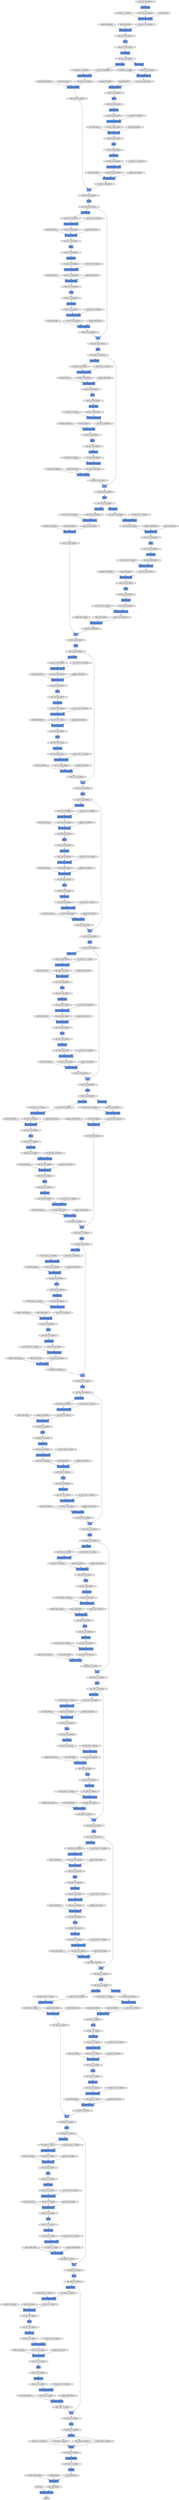 digraph graphname{rankdir=TB;46973536927824 [label="BatchNormalization",shape="record",fillcolor="#6495ED",style="filled"];46973530013776 [label="(64, 64, 15, 56), float32",shape="octagon",fillcolor="#E0E0E0",style="filled"];46973536927888 [label="(64, 1024, 4, 14), float32",shape="octagon",fillcolor="#E0E0E0",style="filled"];46973536928016 [label="(64, 1024, 4, 14), float32",shape="octagon",fillcolor="#E0E0E0",style="filled"];46973530014032 [label="BatchNormalization",shape="record",fillcolor="#6495ED",style="filled"];46973530014096 [label="(64, 64, 15, 56), float32",shape="octagon",fillcolor="#E0E0E0",style="filled"];46973530014160 [label="(64, 256, 15, 56), float32",shape="octagon",fillcolor="#E0E0E0",style="filled"];46973530014224 [label="(64, 64, 15, 56), float32",shape="octagon",fillcolor="#E0E0E0",style="filled"];46973536993936 [label="(64, 512, 2, 7), float32",shape="octagon",fillcolor="#E0E0E0",style="filled"];46973530014416 [label="(64, 64, 15, 56), float32",shape="octagon",fillcolor="#E0E0E0",style="filled"];46973536994064 [label="BatchNormalization",shape="record",fillcolor="#6495ED",style="filled"];46973536928528 [label="BatchNormalization",shape="record",fillcolor="#6495ED",style="filled"];46973530014480 [label="Convolution2DFunction",shape="record",fillcolor="#6495ED",style="filled"];46973536928592 [label="(64, 1024, 4, 14), float32",shape="octagon",fillcolor="#E0E0E0",style="filled"];46973530014544 [label="(64, 64, 15, 56), float32",shape="octagon",fillcolor="#E0E0E0",style="filled"];46973536994192 [label="(64, 512, 2, 7), float32",shape="octagon",fillcolor="#E0E0E0",style="filled"];46973530014608 [label="BatchNormalization",shape="record",fillcolor="#6495ED",style="filled"];46973536994320 [label="BatchNormalization",shape="record",fillcolor="#6495ED",style="filled"];46973536994448 [label="(64, 512, 2, 7), float32",shape="octagon",fillcolor="#E0E0E0",style="filled"];46973530014864 [label="HaloExchange",shape="record",fillcolor="#6495ED",style="filled"];46973529621648 [label="HaloExchange",shape="record",fillcolor="#6495ED",style="filled"];46973530014928 [label="(64, 64, 15, 56), float32",shape="octagon",fillcolor="#E0E0E0",style="filled"];46973536929104 [label="HaloExchange",shape="record",fillcolor="#6495ED",style="filled"];46973530015056 [label="(64, 64, 15, 56), float32",shape="octagon",fillcolor="#E0E0E0",style="filled"];46973536929168 [label="(64, 1024, 4, 14), float32",shape="octagon",fillcolor="#E0E0E0",style="filled"];46973530015120 [label="HaloExchange",shape="record",fillcolor="#6495ED",style="filled"];46973536994768 [label="ReLU",shape="record",fillcolor="#6495ED",style="filled"];46973530015184 [label="ReLU",shape="record",fillcolor="#6495ED",style="filled"];46973536994832 [label="(64, 512, 2, 7), float32",shape="octagon",fillcolor="#E0E0E0",style="filled"];46973530015248 [label="(64, 256, 15, 56), float32",shape="octagon",fillcolor="#E0E0E0",style="filled"];46973536929360 [label="(64, 1024, 4, 14), float32",shape="octagon",fillcolor="#E0E0E0",style="filled"];46973530015312 [label="(64, 256, 15, 56), float32",shape="octagon",fillcolor="#E0E0E0",style="filled"];46973530015376 [label="HaloExchange",shape="record",fillcolor="#6495ED",style="filled"];46973530015440 [label="BatchNormalization",shape="record",fillcolor="#6495ED",style="filled"];46973536995216 [label="BatchNormalization",shape="record",fillcolor="#6495ED",style="filled"];46973536929744 [label="(64, 256, 4, 14), float32",shape="octagon",fillcolor="#E0E0E0",style="filled"];46973530015696 [label="Convolution2DFunction",shape="record",fillcolor="#6495ED",style="filled"];46973530015760 [label="(64, 256, 15, 56), float32",shape="octagon",fillcolor="#E0E0E0",style="filled"];46973536995472 [label="Convolution2DFunction",shape="record",fillcolor="#6495ED",style="filled"];46973536995536 [label="(64, 512, 2, 7), float32",shape="octagon",fillcolor="#E0E0E0",style="filled"];46973530015952 [label="HaloExchange",shape="record",fillcolor="#6495ED",style="filled"];46973530016016 [label="(64, 256, 15, 56), float32",shape="octagon",fillcolor="#E0E0E0",style="filled"];46973536995664 [label="HaloExchange",shape="record",fillcolor="#6495ED",style="filled"];46973536930128 [label="_ + _",shape="record",fillcolor="#6495ED",style="filled"];46973530016080 [label="(64, 128, 8, 28), float32",shape="octagon",fillcolor="#E0E0E0",style="filled"];46973530016144 [label="HaloExchange",shape="record",fillcolor="#6495ED",style="filled"];46973536995792 [label="(64, 512, 2, 7), float32",shape="octagon",fillcolor="#E0E0E0",style="filled"];46973530016208 [label="ReLU",shape="record",fillcolor="#6495ED",style="filled"];46973530016272 [label="(64, 128, 8, 28), float32",shape="octagon",fillcolor="#E0E0E0",style="filled"];46973536995920 [label="HaloExchange",shape="record",fillcolor="#6495ED",style="filled"];46973536930384 [label="Convolution2DFunction",shape="record",fillcolor="#6495ED",style="filled"];46973530016336 [label="Convolution2DFunction",shape="record",fillcolor="#6495ED",style="filled"];46973536930448 [label="(64, 256, 4, 14), float32",shape="octagon",fillcolor="#E0E0E0",style="filled"];46973536996048 [label="(64, 512, 2, 7), float32",shape="octagon",fillcolor="#E0E0E0",style="filled"];46973536930576 [label="ReLU",shape="record",fillcolor="#6495ED",style="filled"];46973530016592 [label="BatchNormalization",shape="record",fillcolor="#6495ED",style="filled"];46973536930704 [label="(64, 256, 4, 14), float32",shape="octagon",fillcolor="#E0E0E0",style="filled"];46973530016656 [label="(64, 128, 8, 28), float32",shape="octagon",fillcolor="#E0E0E0",style="filled"];46973536996368 [label="Convolution2DFunction",shape="record",fillcolor="#6495ED",style="filled"];46973536930832 [label="HaloExchange",shape="record",fillcolor="#6495ED",style="filled"];46973530016784 [label="(64, 128, 8, 28), float32",shape="octagon",fillcolor="#E0E0E0",style="filled"];46973536996432 [label="(64, 2048, 2, 7), float32",shape="octagon",fillcolor="#E0E0E0",style="filled"];46973536930960 [label="(64, 256, 4, 14), float32",shape="octagon",fillcolor="#E0E0E0",style="filled"];46973530016912 [label="ReLU",shape="record",fillcolor="#6495ED",style="filled"];46973536996560 [label="(64, 1024, 4, 14), float32",shape="octagon",fillcolor="#E0E0E0",style="filled"];46973530016976 [label="(64, 128, 8, 28), float32",shape="octagon",fillcolor="#E0E0E0",style="filled"];46973536996624 [label="_ + _",shape="record",fillcolor="#6495ED",style="filled"];46973530017040 [label="ReLU",shape="record",fillcolor="#6495ED",style="filled"];46973530017104 [label="(64, 128, 8, 28), float32",shape="octagon",fillcolor="#E0E0E0",style="filled"];46973530017168 [label="Convolution2DFunction",shape="record",fillcolor="#6495ED",style="filled"];46973536996816 [label="Convolution2DFunction",shape="record",fillcolor="#6495ED",style="filled"];46973536931280 [label="ReLU",shape="record",fillcolor="#6495ED",style="filled"];46973536931344 [label="(64, 256, 4, 14), float32",shape="octagon",fillcolor="#E0E0E0",style="filled"];46973530017424 [label="BatchNormalization",shape="record",fillcolor="#6495ED",style="filled"];46973536997072 [label="HaloExchange",shape="record",fillcolor="#6495ED",style="filled"];46973530017488 [label="(64, 128, 8, 28), float32",shape="octagon",fillcolor="#E0E0E0",style="filled"];46973536997136 [label="(64, 2048, 2, 7), float32",shape="octagon",fillcolor="#E0E0E0",style="filled"];46973530017616 [label="(64, 128, 8, 28), float32",shape="octagon",fillcolor="#E0E0E0",style="filled"];46973536997264 [label="ReLU",shape="record",fillcolor="#6495ED",style="filled"];46973536931728 [label="Convolution2DFunction",shape="record",fillcolor="#6495ED",style="filled"];46973530017680 [label="_ + _",shape="record",fillcolor="#6495ED",style="filled"];46973530017744 [label="Convolution2DFunction",shape="record",fillcolor="#6495ED",style="filled"];46973530050640 [label="(64, 512, 8, 28), float32",shape="octagon",fillcolor="#E0E0E0",style="filled"];46971839090896 [label="W: (128, 512, 1, 1), float32",shape="octagon",fillcolor="#E0E0E0",style="filled"];46973530050768 [label="(64, 256, 15, 56), float32",shape="octagon",fillcolor="#E0E0E0",style="filled"];46973529329872 [label="(64, 64, 15, 56), float32",shape="octagon",fillcolor="#E0E0E0",style="filled"];46973530050832 [label="ReLU",shape="record",fillcolor="#6495ED",style="filled"];46973529329936 [label="(64, 64, 15, 56), float32",shape="octagon",fillcolor="#E0E0E0",style="filled"];46971838959888 [label="gamma: (64), float32",shape="octagon",fillcolor="#E0E0E0",style="filled"];46973529330000 [label="HaloExchange",shape="record",fillcolor="#6495ED",style="filled"];46973480931728 [label="(64, 2048, 2, 7), float32",shape="octagon",fillcolor="#E0E0E0",style="filled"];46973529330064 [label="(64, 64, 15, 56), float32",shape="octagon",fillcolor="#E0E0E0",style="filled"];46972149666256 [label="gamma: (512), float32",shape="octagon",fillcolor="#E0E0E0",style="filled"];46973529330128 [label="(64, 64, 15, 56), float32",shape="octagon",fillcolor="#E0E0E0",style="filled"];46973530051088 [label="(64, 512, 8, 28), float32",shape="octagon",fillcolor="#E0E0E0",style="filled"];46973530051152 [label="(64, 512, 8, 28), float32",shape="octagon",fillcolor="#E0E0E0",style="filled"];46973529330256 [label="BatchNormalization",shape="record",fillcolor="#6495ED",style="filled"];46971838960208 [label="beta: (64), float32",shape="octagon",fillcolor="#E0E0E0",style="filled"];46973480931984 [label="(64), int32",shape="octagon",fillcolor="#E0E0E0",style="filled"];46971839091344 [label="gamma: (128), float32",shape="octagon",fillcolor="#E0E0E0",style="filled"];46973530051216 [label="HaloExchange",shape="record",fillcolor="#6495ED",style="filled"];46973529330320 [label="(64, 64, 15, 56), float32",shape="octagon",fillcolor="#E0E0E0",style="filled"];46973480932048 [label="(64, 2048, 2, 7), float32",shape="octagon",fillcolor="#E0E0E0",style="filled"];46973530051280 [label="(64, 512, 8, 28), float32",shape="octagon",fillcolor="#E0E0E0",style="filled"];46972149666576 [label="beta: (512), float32",shape="octagon",fillcolor="#E0E0E0",style="filled"];46973529330448 [label="ReLU",shape="record",fillcolor="#6495ED",style="filled"];46973530051408 [label="(64, 512, 8, 28), float32",shape="octagon",fillcolor="#E0E0E0",style="filled"];46973530051472 [label="(64, 512, 8, 28), float32",shape="octagon",fillcolor="#E0E0E0",style="filled"];46973529330576 [label="BatchNormalization",shape="record",fillcolor="#6495ED",style="filled"];46971839091664 [label="beta: (128), float32",shape="octagon",fillcolor="#E0E0E0",style="filled"];46973530051536 [label="HaloExchange",shape="record",fillcolor="#6495ED",style="filled"];46971838960592 [label="W: (64, 64, 3, 3), float32",shape="octagon",fillcolor="#E0E0E0",style="filled"];46973529330640 [label="BatchNormalization",shape="record",fillcolor="#6495ED",style="filled"];46973480932368 [label="(64, 2048, 8, 7), float32",shape="octagon",fillcolor="#E0E0E0",style="filled"];46973530051600 [label="BatchNormalization",shape="record",fillcolor="#6495ED",style="filled"];46973529330704 [label="(64, 64, 15, 56), float32",shape="octagon",fillcolor="#E0E0E0",style="filled"];46972149666960 [label="W: (2048, 512, 1, 1), float32",shape="octagon",fillcolor="#E0E0E0",style="filled"];46973529330896 [label="HaloExchange",shape="record",fillcolor="#6495ED",style="filled"];46973530051856 [label="Convolution2DFunction",shape="record",fillcolor="#6495ED",style="filled"];46971839092048 [label="W: (128, 128, 3, 3), float32",shape="octagon",fillcolor="#E0E0E0",style="filled"];46973530051920 [label="(64, 512, 8, 28), float32",shape="octagon",fillcolor="#E0E0E0",style="filled"];46971838961040 [label="gamma: (64), float32",shape="octagon",fillcolor="#E0E0E0",style="filled"];46973529331152 [label="(64, 64, 15, 56), float32",shape="octagon",fillcolor="#E0E0E0",style="filled"];46973530052112 [label="HaloExchange",shape="record",fillcolor="#6495ED",style="filled"];46973529331216 [label="Convolution2DFunction",shape="record",fillcolor="#6495ED",style="filled"];46973480932944 [label="(64, 2048, 2, 1), float32",shape="octagon",fillcolor="#E0E0E0",style="filled"];46972149667408 [label="gamma: (2048), float32",shape="octagon",fillcolor="#E0E0E0",style="filled"];46973530052176 [label="(64, 512, 8, 28), float32",shape="octagon",fillcolor="#E0E0E0",style="filled"];46973530052240 [label="(64, 128, 8, 28), float32",shape="octagon",fillcolor="#E0E0E0",style="filled"];46973530052304 [label="_ + _",shape="record",fillcolor="#6495ED",style="filled"];46971838961360 [label="beta: (64), float32",shape="octagon",fillcolor="#E0E0E0",style="filled"];46971839092496 [label="gamma: (128), float32",shape="octagon",fillcolor="#E0E0E0",style="filled"];46973530052368 [label="Convolution2DFunction",shape="record",fillcolor="#6495ED",style="filled"];46973530052432 [label="(64, 128, 8, 28), float32",shape="octagon",fillcolor="#E0E0E0",style="filled"];46972149667728 [label="beta: (2048), float32",shape="octagon",fillcolor="#E0E0E0",style="filled"];46973530052496 [label="Convolution2DFunction",shape="record",fillcolor="#6495ED",style="filled"];46971839092816 [label="beta: (128), float32",shape="octagon",fillcolor="#E0E0E0",style="filled"];46971838961744 [label="W: (256, 64, 1, 1), float32",shape="octagon",fillcolor="#E0E0E0",style="filled"];46973530052752 [label="BatchNormalization",shape="record",fillcolor="#6495ED",style="filled"];46973530052816 [label="(64, 128, 8, 28), float32",shape="octagon",fillcolor="#E0E0E0",style="filled"];46972157991120 [label="ReLU",shape="record",fillcolor="#6495ED",style="filled"];46973480933648 [label="(64, 4096), float32",shape="octagon",fillcolor="#E0E0E0",style="filled"];46973529331984 [label="HaloExchange",shape="record",fillcolor="#6495ED",style="filled"];46973530052944 [label="(64, 128, 8, 28), float32",shape="octagon",fillcolor="#E0E0E0",style="filled"];46973529332112 [label="(64, 64, 15, 56), float32",shape="octagon",fillcolor="#E0E0E0",style="filled"];46971839093200 [label="W: (512, 128, 1, 1), float32",shape="octagon",fillcolor="#E0E0E0",style="filled"];46973530053072 [label="ReLU",shape="record",fillcolor="#6495ED",style="filled"];46972149668368 [label="W: (1000, 4096), float32",shape="octagon",fillcolor="#E0E0E0",style="filled"];46973530053136 [label="(64, 128, 8, 28), float32",shape="octagon",fillcolor="#E0E0E0",style="filled"];46971838962192 [label="gamma: (256), float32",shape="octagon",fillcolor="#E0E0E0",style="filled"];46973530053200 [label="ReLU",shape="record",fillcolor="#6495ED",style="filled"];46973529332304 [label="ReLU",shape="record",fillcolor="#6495ED",style="filled"];46973480934032 [label="(64, 1000), float32",shape="octagon",fillcolor="#E0E0E0",style="filled"];46973530053264 [label="(64, 128, 8, 28), float32",shape="octagon",fillcolor="#E0E0E0",style="filled"];46973529332368 [label="Convolution2DFunction",shape="record",fillcolor="#6495ED",style="filled"];46973530053328 [label="Convolution2DFunction",shape="record",fillcolor="#6495ED",style="filled"];46973480934160 [label="float32",shape="octagon",fillcolor="#E0E0E0",style="filled"];46972157991760 [label="Reshape",shape="record",fillcolor="#6495ED",style="filled"];46971838962512 [label="beta: (256), float32",shape="octagon",fillcolor="#E0E0E0",style="filled"];46972149668752 [label="b: (1000), float32",shape="octagon",fillcolor="#E0E0E0",style="filled"];46971839093648 [label="gamma: (512), float32",shape="octagon",fillcolor="#E0E0E0",style="filled"];46973530053584 [label="BatchNormalization",shape="record",fillcolor="#6495ED",style="filled"];46973530053648 [label="(64, 128, 8, 28), float32",shape="octagon",fillcolor="#E0E0E0",style="filled"];46973530053776 [label="(64, 128, 8, 28), float32",shape="octagon",fillcolor="#E0E0E0",style="filled"];46971839093968 [label="beta: (512), float32",shape="octagon",fillcolor="#E0E0E0",style="filled"];46971838962896 [label="W: (256, 64, 1, 1), float32",shape="octagon",fillcolor="#E0E0E0",style="filled"];46973530053904 [label="HaloExchange",shape="record",fillcolor="#6495ED",style="filled"];46973530053968 [label="(64, 512, 8, 28), float32",shape="octagon",fillcolor="#E0E0E0",style="filled"];46973530054032 [label="(64, 512, 8, 28), float32",shape="octagon",fillcolor="#E0E0E0",style="filled"];46973530054096 [label="BatchNormalization",shape="record",fillcolor="#6495ED",style="filled"];46973530054160 [label="ReLU",shape="record",fillcolor="#6495ED",style="filled"];46971838963344 [label="gamma: (256), float32",shape="octagon",fillcolor="#E0E0E0",style="filled"];46971839094544 [label="W: (128, 512, 1, 1), float32",shape="octagon",fillcolor="#E0E0E0",style="filled"];46973530054416 [label="Convolution2DFunction",shape="record",fillcolor="#6495ED",style="filled"];46973530054480 [label="(64, 512, 8, 28), float32",shape="octagon",fillcolor="#E0E0E0",style="filled"];46973530054608 [label="HaloExchange",shape="record",fillcolor="#6495ED",style="filled"];46971838963664 [label="beta: (256), float32",shape="octagon",fillcolor="#E0E0E0",style="filled"];46973536968784 [label="BatchNormalization",shape="record",fillcolor="#6495ED",style="filled"];46973530087504 [label="HaloExchange",shape="record",fillcolor="#6495ED",style="filled"];46973530087568 [label="(64, 512, 8, 28), float32",shape="octagon",fillcolor="#E0E0E0",style="filled"];46973536968912 [label="(64, 256, 4, 14), float32",shape="octagon",fillcolor="#E0E0E0",style="filled"];46973530087632 [label="BatchNormalization",shape="record",fillcolor="#6495ED",style="filled"];46973480935632 [label="Convolution2DFunction",shape="record",fillcolor="#6495ED",style="filled"];46971839029456 [label="W: (64, 256, 1, 1), float32",shape="octagon",fillcolor="#E0E0E0",style="filled"];46971839127824 [label="beta: (256), float32",shape="octagon",fillcolor="#E0E0E0",style="filled"];46973480935696 [label="(64, 64, 15, 56), float32",shape="octagon",fillcolor="#E0E0E0",style="filled"];46972149539152 [label="gamma: (256), float32",shape="octagon",fillcolor="#E0E0E0",style="filled"];46973530087760 [label="(64, 128, 8, 28), float32",shape="octagon",fillcolor="#E0E0E0",style="filled"];46973480935760 [label="HaloExchange",shape="record",fillcolor="#6495ED",style="filled"];46973537034640 [label="(64, 512, 2, 7), float32",shape="octagon",fillcolor="#E0E0E0",style="filled"];46972149604752 [label="gamma: (256), float32",shape="octagon",fillcolor="#E0E0E0",style="filled"];46973530087824 [label="BatchNormalization",shape="record",fillcolor="#6495ED",style="filled"];46973480935824 [label="ReLU",shape="record",fillcolor="#6495ED",style="filled"];46973530087888 [label="(64, 128, 8, 28), float32",shape="octagon",fillcolor="#E0E0E0",style="filled"];46973537034768 [label="BatchNormalization",shape="record",fillcolor="#6495ED",style="filled"];46973536969296 [label="(64, 256, 4, 14), float32",shape="octagon",fillcolor="#E0E0E0",style="filled"];46971839062608 [label="W: (128, 512, 1, 1), float32",shape="octagon",fillcolor="#E0E0E0",style="filled"];46973480936016 [label="(64, 256, 15, 56), float32",shape="octagon",fillcolor="#E0E0E0",style="filled"];46973537034896 [label="(64, 512, 2, 7), float32",shape="octagon",fillcolor="#E0E0E0",style="filled"];46973536903824 [label="(64, 256, 4, 14), float32",shape="octagon",fillcolor="#E0E0E0",style="filled"];46972149539472 [label="beta: (256), float32",shape="octagon",fillcolor="#E0E0E0",style="filled"];46971839128208 [label="W: (256, 256, 3, 3), float32",shape="octagon",fillcolor="#E0E0E0",style="filled"];46972149605072 [label="beta: (256), float32",shape="octagon",fillcolor="#E0E0E0",style="filled"];46971839029904 [label="gamma: (64), float32",shape="octagon",fillcolor="#E0E0E0",style="filled"];46973480936080 [label="_ + _",shape="record",fillcolor="#6495ED",style="filled"];46973536903952 [label="BatchNormalization",shape="record",fillcolor="#6495ED",style="filled"];46973530088208 [label="_ + _",shape="record",fillcolor="#6495ED",style="filled"];46973480936208 [label="ReLU",shape="record",fillcolor="#6495ED",style="filled"];46973530088272 [label="(64, 128, 8, 28), float32",shape="octagon",fillcolor="#E0E0E0",style="filled"];46973537035152 [label="(64, 512, 2, 7), float32",shape="octagon",fillcolor="#E0E0E0",style="filled"];46973536904080 [label="(64, 256, 4, 14), float32",shape="octagon",fillcolor="#E0E0E0",style="filled"];46973480936336 [label="(64, 256, 15, 56), float32",shape="octagon",fillcolor="#E0E0E0",style="filled"];46973530088400 [label="(64, 128, 8, 28), float32",shape="octagon",fillcolor="#E0E0E0",style="filled"];46971839030224 [label="beta: (64), float32",shape="octagon",fillcolor="#E0E0E0",style="filled"];46973480936400 [label="(64, 256, 15, 56), float32",shape="octagon",fillcolor="#E0E0E0",style="filled"];46973536904208 [label="BatchNormalization",shape="record",fillcolor="#6495ED",style="filled"];46972149539856 [label="W: (256, 256, 3, 3), float32",shape="octagon",fillcolor="#E0E0E0",style="filled"];46971839063056 [label="gamma: (128), float32",shape="octagon",fillcolor="#E0E0E0",style="filled"];46973480936464 [label="ReLU",shape="record",fillcolor="#6495ED",style="filled"];46973537035344 [label="_ + _",shape="record",fillcolor="#6495ED",style="filled"];46972149605456 [label="W: (1024, 256, 1, 1), float32",shape="octagon",fillcolor="#E0E0E0",style="filled"];46971839128656 [label="gamma: (256), float32",shape="octagon",fillcolor="#E0E0E0",style="filled"];46973530088528 [label="Convolution2DFunction",shape="record",fillcolor="#6495ED",style="filled"];46973537035408 [label="HaloExchange",shape="record",fillcolor="#6495ED",style="filled"];46973536904336 [label="(64, 256, 4, 14), float32",shape="octagon",fillcolor="#E0E0E0",style="filled"];46973530088592 [label="(64, 128, 8, 28), float32",shape="octagon",fillcolor="#E0E0E0",style="filled"];46973530088656 [label="ReLU",shape="record",fillcolor="#6495ED",style="filled"];46973537035536 [label="(64, 2048, 2, 7), float32",shape="octagon",fillcolor="#E0E0E0",style="filled"];46973536970000 [label="(64, 256, 4, 14), float32",shape="octagon",fillcolor="#E0E0E0",style="filled"];46973530088720 [label="(64, 128, 8, 28), float32",shape="octagon",fillcolor="#E0E0E0",style="filled"];46971839063376 [label="beta: (128), float32",shape="octagon",fillcolor="#E0E0E0",style="filled"];46971839030608 [label="W: (64, 64, 3, 3), float32",shape="octagon",fillcolor="#E0E0E0",style="filled"];46973480936784 [label="(64, 64, 15, 56), float32",shape="octagon",fillcolor="#E0E0E0",style="filled"];46973537035664 [label="(64, 2048, 2, 7), float32",shape="octagon",fillcolor="#E0E0E0",style="filled"];46973536970128 [label="Convolution2DFunction",shape="record",fillcolor="#6495ED",style="filled"];46971839128976 [label="beta: (256), float32",shape="octagon",fillcolor="#E0E0E0",style="filled"];46973480936848 [label="(64, 256, 15, 56), float32",shape="octagon",fillcolor="#E0E0E0",style="filled"];46973537035728 [label="BatchNormalization",shape="record",fillcolor="#6495ED",style="filled"];46972149540304 [label="gamma: (256), float32",shape="octagon",fillcolor="#E0E0E0",style="filled"];46972149605904 [label="gamma: (1024), float32",shape="octagon",fillcolor="#E0E0E0",style="filled"];46973536970256 [label="(64, 256, 4, 14), float32",shape="octagon",fillcolor="#E0E0E0",style="filled"];46973536904720 [label="(64, 256, 4, 14), float32",shape="octagon",fillcolor="#E0E0E0",style="filled"];46973480936976 [label="(64, 64, 15, 56), float32",shape="octagon",fillcolor="#E0E0E0",style="filled"];46973530089040 [label="Convolution2DFunction",shape="record",fillcolor="#6495ED",style="filled"];46973537035920 [label="HaloExchange",shape="record",fillcolor="#6495ED",style="filled"];46973536970384 [label="HaloExchange",shape="record",fillcolor="#6495ED",style="filled"];46973530089104 [label="(64, 128, 8, 28), float32",shape="octagon",fillcolor="#E0E0E0",style="filled"];46971839063760 [label="W: (128, 128, 3, 3), float32",shape="octagon",fillcolor="#E0E0E0",style="filled"];46973536970512 [label="(64, 256, 4, 14), float32",shape="octagon",fillcolor="#E0E0E0",style="filled"];46972149540624 [label="beta: (256), float32",shape="octagon",fillcolor="#E0E0E0",style="filled"];46971839129360 [label="W: (1024, 256, 1, 1), float32",shape="octagon",fillcolor="#E0E0E0",style="filled"];46973530089232 [label="(64, 128, 8, 28), float32",shape="octagon",fillcolor="#E0E0E0",style="filled"];46972149606224 [label="beta: (1024), float32",shape="octagon",fillcolor="#E0E0E0",style="filled"];46973530089296 [label="HaloExchange",shape="record",fillcolor="#6495ED",style="filled"];46971839031056 [label="gamma: (64), float32",shape="octagon",fillcolor="#E0E0E0",style="filled"];46973480937232 [label="BatchNormalization",shape="record",fillcolor="#6495ED",style="filled"];46973537036176 [label="Convolution2DFunction",shape="record",fillcolor="#6495ED",style="filled"];46973480937360 [label="Convolution2DFunction",shape="record",fillcolor="#6495ED",style="filled"];46973537036240 [label="(64, 2048, 2, 7), float32",shape="octagon",fillcolor="#E0E0E0",style="filled"];46973530089424 [label="(64, 512, 8, 28), float32",shape="octagon",fillcolor="#E0E0E0",style="filled"];46973480937424 [label="(64, 64, 15, 56), float32",shape="octagon",fillcolor="#E0E0E0",style="filled"];46973536970768 [label="(64, 1024, 4, 14), float32",shape="octagon",fillcolor="#E0E0E0",style="filled"];46973536970832 [label="ReLU",shape="record",fillcolor="#6495ED",style="filled"];46973530089552 [label="(64, 512, 8, 28), float32",shape="octagon",fillcolor="#E0E0E0",style="filled"];46971839031376 [label="beta: (64), float32",shape="octagon",fillcolor="#E0E0E0",style="filled"];46973480937552 [label="(64, 256, 15, 56), float32",shape="octagon",fillcolor="#E0E0E0",style="filled"];46973536970896 [label="(64, 1024, 4, 14), float32",shape="octagon",fillcolor="#E0E0E0",style="filled"];46973536905360 [label="Convolution2DFunction",shape="record",fillcolor="#6495ED",style="filled"];46972149541008 [label="W: (1024, 256, 1, 1), float32",shape="octagon",fillcolor="#E0E0E0",style="filled"];46973530089616 [label="BatchNormalization",shape="record",fillcolor="#6495ED",style="filled"];46973536905424 [label="(64, 256, 4, 14), float32",shape="octagon",fillcolor="#E0E0E0",style="filled"];46971839129808 [label="gamma: (1024), float32",shape="octagon",fillcolor="#E0E0E0",style="filled"];46971839064208 [label="gamma: (128), float32",shape="octagon",fillcolor="#E0E0E0",style="filled"];46973480937616 [label="(64, 64, 15, 56), float32",shape="octagon",fillcolor="#E0E0E0",style="filled"];46973536971024 [label="(64, 1024, 4, 14), float32",shape="octagon",fillcolor="#E0E0E0",style="filled"];46973536971088 [label="Convolution2DFunction",shape="record",fillcolor="#6495ED",style="filled"];46973536905552 [label="ReLU",shape="record",fillcolor="#6495ED",style="filled"];46973530089808 [label="ReLU",shape="record",fillcolor="#6495ED",style="filled"];46973480937808 [label="HaloExchange",shape="record",fillcolor="#6495ED",style="filled"];46973537036752 [label="Concat",shape="record",fillcolor="#6495ED",style="filled"];46972149606864 [label="W: (512, 1024, 1, 1), float32",shape="octagon",fillcolor="#E0E0E0",style="filled"];46973536905680 [label="(64, 256, 4, 14), float32",shape="octagon",fillcolor="#E0E0E0",style="filled"];46971839064528 [label="beta: (128), float32",shape="octagon",fillcolor="#E0E0E0",style="filled"];46973537036816 [label="(64, 2048, 2, 7), float32",shape="octagon",fillcolor="#E0E0E0",style="filled"];46973536971280 [label="BatchNormalization",shape="record",fillcolor="#6495ED",style="filled"];46971839130128 [label="beta: (1024), float32",shape="octagon",fillcolor="#E0E0E0",style="filled"];46971839031760 [label="W: (256, 64, 1, 1), float32",shape="octagon",fillcolor="#E0E0E0",style="filled"];46973536905808 [label="_ + _",shape="record",fillcolor="#6495ED",style="filled"];46972149541456 [label="gamma: (1024), float32",shape="octagon",fillcolor="#E0E0E0",style="filled"];46973530090064 [label="Convolution2DFunction",shape="record",fillcolor="#6495ED",style="filled"];46973480938000 [label="HaloExchange",shape="record",fillcolor="#6495ED",style="filled"];46973530090128 [label="(64, 512, 8, 28), float32",shape="octagon",fillcolor="#E0E0E0",style="filled"];46973480938064 [label="(64, 256, 15, 56), float32",shape="octagon",fillcolor="#E0E0E0",style="filled"];46973537037008 [label="(64, 2048, 2, 7), float32",shape="octagon",fillcolor="#E0E0E0",style="filled"];46973536905936 [label="(64, 256, 4, 14), float32",shape="octagon",fillcolor="#E0E0E0",style="filled"];46973480938192 [label="(64, 64, 15, 56), float32",shape="octagon",fillcolor="#E0E0E0",style="filled"];46973536971536 [label="Convolution2DFunction",shape="record",fillcolor="#6495ED",style="filled"];46973536971600 [label="(64, 1024, 4, 14), float32",shape="octagon",fillcolor="#E0E0E0",style="filled"];46971839064912 [label="W: (512, 128, 1, 1), float32",shape="octagon",fillcolor="#E0E0E0",style="filled"];46972149541776 [label="beta: (1024), float32",shape="octagon",fillcolor="#E0E0E0",style="filled"];46972149607312 [label="gamma: (512), float32",shape="octagon",fillcolor="#E0E0E0",style="filled"];46973536906128 [label="ReLU",shape="record",fillcolor="#6495ED",style="filled"];46971839130512 [label="W: (1024, 512, 1, 1), float32",shape="octagon",fillcolor="#E0E0E0",style="filled"];46973536906192 [label="HaloExchange",shape="record",fillcolor="#6495ED",style="filled"];46971839032208 [label="gamma: (256), float32",shape="octagon",fillcolor="#E0E0E0",style="filled"];46973537037328 [label="ReLU",shape="record",fillcolor="#6495ED",style="filled"];46973537037392 [label="(64, 512, 2, 7), float32",shape="octagon",fillcolor="#E0E0E0",style="filled"];46973536906320 [label="(64, 1024, 4, 14), float32",shape="octagon",fillcolor="#E0E0E0",style="filled"];46973480938640 [label="LinearFunction",shape="record",fillcolor="#6495ED",style="filled"];46973530090640 [label="ReLU",shape="record",fillcolor="#6495ED",style="filled"];46972149607632 [label="beta: (512), float32",shape="octagon",fillcolor="#E0E0E0",style="filled"];46973536906448 [label="(64, 1024, 4, 14), float32",shape="octagon",fillcolor="#E0E0E0",style="filled"];46973530090704 [label="(64, 512, 8, 28), float32",shape="octagon",fillcolor="#E0E0E0",style="filled"];46971839032528 [label="beta: (256), float32",shape="octagon",fillcolor="#E0E0E0",style="filled"];46973536906512 [label="BatchNormalization",shape="record",fillcolor="#6495ED",style="filled"];46971839065360 [label="gamma: (512), float32",shape="octagon",fillcolor="#E0E0E0",style="filled"];46973480938768 [label="Convolution2DFunction",shape="record",fillcolor="#6495ED",style="filled"];46973480938704 [label="Convolution2DFunction",shape="record",fillcolor="#6495ED",style="filled"];46971839130960 [label="gamma: (1024), float32",shape="octagon",fillcolor="#E0E0E0",style="filled"];46973536972176 [label="(64, 1024, 4, 14), float32",shape="octagon",fillcolor="#E0E0E0",style="filled"];46973530090896 [label="(64, 512, 8, 28), float32",shape="octagon",fillcolor="#E0E0E0",style="filled"];46973537037776 [label="Convolution2DFunction",shape="record",fillcolor="#6495ED",style="filled"];46973536906704 [label="ReLU",shape="record",fillcolor="#6495ED",style="filled"];46972149542352 [label="W: (256, 1024, 1, 1), float32",shape="octagon",fillcolor="#E0E0E0",style="filled"];46973530091024 [label="HaloExchange",shape="record",fillcolor="#6495ED",style="filled"];46972149608016 [label="W: (512, 512, 3, 3), float32",shape="octagon",fillcolor="#E0E0E0",style="filled"];46971839065680 [label="beta: (512), float32",shape="octagon",fillcolor="#E0E0E0",style="filled"];46973480939088 [label="(64, 256, 15, 56), float32",shape="octagon",fillcolor="#E0E0E0",style="filled"];46973536972432 [label="HaloExchange",shape="record",fillcolor="#6495ED",style="filled"];46971839131280 [label="beta: (1024), float32",shape="octagon",fillcolor="#E0E0E0",style="filled"];46973537038032 [label="BatchNormalization",shape="record",fillcolor="#6495ED",style="filled"];46973536906960 [label="Convolution2DFunction",shape="record",fillcolor="#6495ED",style="filled"];46973530091216 [label="ReLU",shape="record",fillcolor="#6495ED",style="filled"];46973537038096 [label="(64, 512, 2, 7), float32",shape="octagon",fillcolor="#E0E0E0",style="filled"];46973536907024 [label="(64, 1024, 4, 14), float32",shape="octagon",fillcolor="#E0E0E0",style="filled"];46973530091280 [label="(64, 128, 8, 28), float32",shape="octagon",fillcolor="#E0E0E0",style="filled"];46971839033104 [label="W: (128, 256, 1, 1), float32",shape="octagon",fillcolor="#E0E0E0",style="filled"];46973536972624 [label="ReLU",shape="record",fillcolor="#6495ED",style="filled"];46973480939280 [label="BatchNormalization",shape="record",fillcolor="#6495ED",style="filled"];46973537038224 [label="ReLU",shape="record",fillcolor="#6495ED",style="filled"];46973536972688 [label="(64, 512, 2, 7), float32",shape="octagon",fillcolor="#E0E0E0",style="filled"];46972149542800 [label="gamma: (256), float32",shape="octagon",fillcolor="#E0E0E0",style="filled"];46973536874576 [label="BatchNormalization",shape="record",fillcolor="#6495ED",style="filled"];46971583869008 [label="HaloExchange",shape="record",fillcolor="#6495ED",style="filled"];46973536874640 [label="(64, 256, 4, 14), float32",shape="octagon",fillcolor="#E0E0E0",style="filled"];46973536841936 [label="AllGather",shape="record",fillcolor="#6495ED",style="filled"];46973536842000 [label="(64, 512, 8, 28), float32",shape="octagon",fillcolor="#E0E0E0",style="filled"];46972149641616 [label="W: (512, 512, 3, 3), float32",shape="octagon",fillcolor="#E0E0E0",style="filled"];46973536875024 [label="(64, 256, 4, 14), float32",shape="octagon",fillcolor="#E0E0E0",style="filled"];46973536842512 [label="(64, 256, 4, 14), float32",shape="octagon",fillcolor="#E0E0E0",style="filled"];46972149642064 [label="gamma: (512), float32",shape="octagon",fillcolor="#E0E0E0",style="filled"];46971838968720 [label="W: (64, 256, 1, 1), float32",shape="octagon",fillcolor="#E0E0E0",style="filled"];46972149642384 [label="beta: (512), float32",shape="octagon",fillcolor="#E0E0E0",style="filled"];46973536842896 [label="BatchNormalization",shape="record",fillcolor="#6495ED",style="filled"];46971838968976 [label="gamma: (64), float32",shape="octagon",fillcolor="#E0E0E0",style="filled"];46973536875728 [label="(64, 256, 4, 14), float32",shape="octagon",fillcolor="#E0E0E0",style="filled"];46973529437392 [label="(64, 64, 31, 112), float32",shape="octagon",fillcolor="#E0E0E0",style="filled"];46973536875856 [label="Convolution2DFunction",shape="record",fillcolor="#6495ED",style="filled"];46973536843152 [label="BatchNormalization",shape="record",fillcolor="#6495ED",style="filled"];46973529437584 [label="(64, 64, 15, 56), float32",shape="octagon",fillcolor="#E0E0E0",style="filled"];46973536875984 [label="(64, 256, 4, 14), float32",shape="octagon",fillcolor="#E0E0E0",style="filled"];46973536843216 [label="(64, 256, 4, 14), float32",shape="octagon",fillcolor="#E0E0E0",style="filled"];46971838969296 [label="beta: (64), float32",shape="octagon",fillcolor="#E0E0E0",style="filled"];46973529437648 [label="HaloExchange",shape="record",fillcolor="#6495ED",style="filled"];46972149642768 [label="W: (2048, 512, 1, 1), float32",shape="octagon",fillcolor="#E0E0E0",style="filled"];46973536843344 [label="Convolution2DFunction",shape="record",fillcolor="#6495ED",style="filled"];46973536876240 [label="(64, 256, 4, 14), float32",shape="octagon",fillcolor="#E0E0E0",style="filled"];46973536843472 [label="(64, 256, 4, 14), float32",shape="octagon",fillcolor="#E0E0E0",style="filled"];46973529601744 [label="HaloExchange",shape="record",fillcolor="#6495ED",style="filled"];46973536843600 [label="HaloExchange",shape="record",fillcolor="#6495ED",style="filled"];46971838969680 [label="W: (64, 64, 3, 3), float32",shape="octagon",fillcolor="#E0E0E0",style="filled"];46973536876432 [label="Convolution2DFunction",shape="record",fillcolor="#6495ED",style="filled"];46972149643216 [label="gamma: (2048), float32",shape="octagon",fillcolor="#E0E0E0",style="filled"];46973536876496 [label="HaloExchange",shape="record",fillcolor="#6495ED",style="filled"];46973536843728 [label="(64, 256, 4, 14), float32",shape="octagon",fillcolor="#E0E0E0",style="filled"];46973536876560 [label="ReLU",shape="record",fillcolor="#6495ED",style="filled"];46973536876624 [label="(64, 1024, 4, 14), float32",shape="octagon",fillcolor="#E0E0E0",style="filled"];46971838970000 [label="gamma: (64), float32",shape="octagon",fillcolor="#E0E0E0",style="filled"];46973536876752 [label="(64, 1024, 4, 14), float32",shape="octagon",fillcolor="#E0E0E0",style="filled"];46972149643536 [label="beta: (2048), float32",shape="octagon",fillcolor="#E0E0E0",style="filled"];46973536876816 [label="BatchNormalization",shape="record",fillcolor="#6495ED",style="filled"];46973536844048 [label="ReLU",shape="record",fillcolor="#6495ED",style="filled"];46973536844112 [label="(64, 256, 4, 14), float32",shape="octagon",fillcolor="#E0E0E0",style="filled"];46973536877008 [label="ReLU",shape="record",fillcolor="#6495ED",style="filled"];46971838970320 [label="beta: (64), float32",shape="octagon",fillcolor="#E0E0E0",style="filled"];46973536877264 [label="Convolution2DFunction",shape="record",fillcolor="#6495ED",style="filled"];46973536844496 [label="Convolution2DFunction",shape="record",fillcolor="#6495ED",style="filled"];46973536877328 [label="(64, 1024, 4, 14), float32",shape="octagon",fillcolor="#E0E0E0",style="filled"];46972149644112 [label="W: (512, 2048, 1, 1), float32",shape="octagon",fillcolor="#E0E0E0",style="filled"];46971838970704 [label="W: (256, 64, 1, 1), float32",shape="octagon",fillcolor="#E0E0E0",style="filled"];46973536844752 [label="BatchNormalization",shape="record",fillcolor="#6495ED",style="filled"];46973536844816 [label="(64, 256, 4, 14), float32",shape="octagon",fillcolor="#E0E0E0",style="filled"];46973536844944 [label="_ + _",shape="record",fillcolor="#6495ED",style="filled"];46972149644560 [label="gamma: (512), float32",shape="octagon",fillcolor="#E0E0E0",style="filled"];46973536877840 [label="HaloExchange",shape="record",fillcolor="#6495ED",style="filled"];46973536845072 [label="(64, 256, 4, 14), float32",shape="octagon",fillcolor="#E0E0E0",style="filled"];46971838971152 [label="gamma: (256), float32",shape="octagon",fillcolor="#E0E0E0",style="filled"];46973536877904 [label="(64, 1024, 4, 14), float32",shape="octagon",fillcolor="#E0E0E0",style="filled"];46973536845200 [label="HaloExchange",shape="record",fillcolor="#6495ED",style="filled"];46973529439632 [label="HaloExchange",shape="record",fillcolor="#6495ED",style="filled"];46973536878096 [label="(64, 1024, 4, 14), float32",shape="octagon",fillcolor="#E0E0E0",style="filled"];46973536845328 [label="(64, 256, 4, 14), float32",shape="octagon",fillcolor="#E0E0E0",style="filled"];46972149644880 [label="beta: (512), float32",shape="octagon",fillcolor="#E0E0E0",style="filled"];46971838971472 [label="beta: (256), float32",shape="octagon",fillcolor="#E0E0E0",style="filled"];46973536878224 [label="HaloExchange",shape="record",fillcolor="#6495ED",style="filled"];46973529440016 [label="Convolution2DFunction",shape="record",fillcolor="#6495ED",style="filled"];46973536878416 [label="ReLU",shape="record",fillcolor="#6495ED",style="filled"];46973536845648 [label="Convolution2DFunction",shape="record",fillcolor="#6495ED",style="filled"];46973536878480 [label="(64, 256, 4, 14), float32",shape="octagon",fillcolor="#E0E0E0",style="filled"];46973536845712 [label="(64, 1024, 4, 14), float32",shape="octagon",fillcolor="#E0E0E0",style="filled"];46973529440144 [label="(64, 64, 15, 56), float32",shape="octagon",fillcolor="#E0E0E0",style="filled"];46972149645264 [label="W: (512, 512, 3, 3), float32",shape="octagon",fillcolor="#E0E0E0",style="filled"];46972149580048 [label="W: (256, 256, 3, 3), float32",shape="octagon",fillcolor="#E0E0E0",style="filled"];46973529407888 [label="Convolution2DFunction",shape="record",fillcolor="#6495ED",style="filled"];46972149580496 [label="gamma: (256), float32",shape="octagon",fillcolor="#E0E0E0",style="filled"];46972149580816 [label="beta: (256), float32",shape="octagon",fillcolor="#E0E0E0",style="filled"];46972149581200 [label="W: (1024, 256, 1, 1), float32",shape="octagon",fillcolor="#E0E0E0",style="filled"];46972149581648 [label="gamma: (1024), float32",shape="octagon",fillcolor="#E0E0E0",style="filled"];46973480912720 [label="(64, 64, 15, 56), float32",shape="octagon",fillcolor="#E0E0E0",style="filled"];46973480912848 [label="(64, 64, 15, 56), float32",shape="octagon",fillcolor="#E0E0E0",style="filled"];46973480912912 [label="(64, 256, 15, 56), float32",shape="octagon",fillcolor="#E0E0E0",style="filled"];46973480912976 [label="HaloExchange",shape="record",fillcolor="#6495ED",style="filled"];46972149581968 [label="beta: (1024), float32",shape="octagon",fillcolor="#E0E0E0",style="filled"];46973480913232 [label="(64, 256, 15, 56), float32",shape="octagon",fillcolor="#E0E0E0",style="filled"];46973480913360 [label="(64, 256, 15, 56), float32",shape="octagon",fillcolor="#E0E0E0",style="filled"];46973480913424 [label="ReLU",shape="record",fillcolor="#6495ED",style="filled"];46973480913552 [label="(64, 64, 15, 56), float32",shape="octagon",fillcolor="#E0E0E0",style="filled"];46972149582608 [label="W: (256, 1024, 1, 1), float32",shape="octagon",fillcolor="#E0E0E0",style="filled"];46973480913808 [label="BatchNormalization",shape="record",fillcolor="#6495ED",style="filled"];46973480913936 [label="_ + _",shape="record",fillcolor="#6495ED",style="filled"];46972149583056 [label="gamma: (256), float32",shape="octagon",fillcolor="#E0E0E0",style="filled"];46973480914128 [label="ReLU",shape="record",fillcolor="#6495ED",style="filled"];46973480914320 [label="BatchNormalization",shape="record",fillcolor="#6495ED",style="filled"];46973480914384 [label="(64, 256, 15, 56), float32",shape="octagon",fillcolor="#E0E0E0",style="filled"];46972149583376 [label="beta: (256), float32",shape="octagon",fillcolor="#E0E0E0",style="filled"];46973480914512 [label="Convolution2DFunction",shape="record",fillcolor="#6495ED",style="filled"];46973480914576 [label="(64, 256, 15, 56), float32",shape="octagon",fillcolor="#E0E0E0",style="filled"];46973480914704 [label="(64, 64, 15, 56), float32",shape="octagon",fillcolor="#E0E0E0",style="filled"];46972149583760 [label="W: (256, 256, 3, 3), float32",shape="octagon",fillcolor="#E0E0E0",style="filled"];46973480914896 [label="HaloExchange",shape="record",fillcolor="#6495ED",style="filled"];46972149518608 [label="W: (256, 1024, 1, 1), float32",shape="octagon",fillcolor="#E0E0E0",style="filled"];46972149519056 [label="gamma: (256), float32",shape="octagon",fillcolor="#E0E0E0",style="filled"];46972149519376 [label="beta: (256), float32",shape="octagon",fillcolor="#E0E0E0",style="filled"];46972149519760 [label="W: (256, 256, 3, 3), float32",shape="octagon",fillcolor="#E0E0E0",style="filled"];46972149520208 [label="gamma: (256), float32",shape="octagon",fillcolor="#E0E0E0",style="filled"];46972149520528 [label="beta: (256), float32",shape="octagon",fillcolor="#E0E0E0",style="filled"];46971838880080 [label="W: (64, 3, 7, 7), float32",shape="octagon",fillcolor="#E0E0E0",style="filled"];46972149520912 [label="W: (1024, 256, 1, 1), float32",shape="octagon",fillcolor="#E0E0E0",style="filled"];46973529905872 [label="Convolution2DFunction",shape="record",fillcolor="#6495ED",style="filled"];46973529906000 [label="ReLU",shape="record",fillcolor="#6495ED",style="filled"];46971838880592 [label="gamma: (64), float32",shape="octagon",fillcolor="#E0E0E0",style="filled"];46973529906064 [label="_ + _",shape="record",fillcolor="#6495ED",style="filled"];46972149521360 [label="gamma: (1024), float32",shape="octagon",fillcolor="#E0E0E0",style="filled"];46973529906192 [label="(64, 3, 62, 224), float32",shape="octagon",fillcolor="#E0E0E0",style="filled"];46971838880912 [label="beta: (64), float32",shape="octagon",fillcolor="#E0E0E0",style="filled"];46972149521680 [label="beta: (1024), float32",shape="octagon",fillcolor="#E0E0E0",style="filled"];46973529906512 [label="BatchNormalization",shape="record",fillcolor="#6495ED",style="filled"];46973529906576 [label="(64, 3, 56, 224), float32",shape="octagon",fillcolor="#E0E0E0",style="filled"];46973529906896 [label="(64, 64, 31, 112), float32",shape="octagon",fillcolor="#E0E0E0",style="filled"];46972149522256 [label="W: (256, 1024, 1, 1), float32",shape="octagon",fillcolor="#E0E0E0",style="filled"];46971838881616 [label="W: (64, 64, 1, 1), float32",shape="octagon",fillcolor="#E0E0E0",style="filled"];46973529907024 [label="BatchNormalization",shape="record",fillcolor="#6495ED",style="filled"];46973529907088 [label="ReLU",shape="record",fillcolor="#6495ED",style="filled"];46973529907152 [label="(64, 64, 31, 112), float32",shape="octagon",fillcolor="#E0E0E0",style="filled"];46973537017936 [label="BatchNormalization",shape="record",fillcolor="#6495ED",style="filled"];46972149620816 [label="gamma: (512), float32",shape="octagon",fillcolor="#E0E0E0",style="filled"];46973536854096 [label="(64, 512, 8, 28), float32",shape="octagon",fillcolor="#E0E0E0",style="filled"];46973536854160 [label="HaloExchange",shape="record",fillcolor="#6495ED",style="filled"];46973537018064 [label="(64, 2048, 2, 7), float32",shape="octagon",fillcolor="#E0E0E0",style="filled"];46971583848656 [label="b: (64), float32",shape="octagon",fillcolor="#E0E0E0",style="filled"];46973536952592 [label="(64, 256, 4, 14), float32",shape="octagon",fillcolor="#E0E0E0",style="filled"];46971839111440 [label="gamma: (128), float32",shape="octagon",fillcolor="#E0E0E0",style="filled"];46971839045904 [label="gamma: (128), float32",shape="octagon",fillcolor="#E0E0E0",style="filled"];46973537018192 [label="(64, 2048, 2, 7), float32",shape="octagon",fillcolor="#E0E0E0",style="filled"];46973536919888 [label="HaloExchange",shape="record",fillcolor="#6495ED",style="filled"];46973536854352 [label="BatchNormalization",shape="record",fillcolor="#6495ED",style="filled"];46972149621136 [label="beta: (512), float32",shape="octagon",fillcolor="#E0E0E0",style="filled"];46973536952720 [label="BatchNormalization",shape="record",fillcolor="#6495ED",style="filled"];46973536919952 [label="(64, 1024, 4, 14), float32",shape="octagon",fillcolor="#E0E0E0",style="filled"];46973537018320 [label="(64, 2048, 2, 7), float32",shape="octagon",fillcolor="#E0E0E0",style="filled"];46973536952848 [label="(64, 256, 4, 14), float32",shape="octagon",fillcolor="#E0E0E0",style="filled"];46973536920144 [label="(64, 1024, 4, 14), float32",shape="octagon",fillcolor="#E0E0E0",style="filled"];46973536854608 [label="HaloExchange",shape="record",fillcolor="#6495ED",style="filled"];46971839111760 [label="beta: (128), float32",shape="octagon",fillcolor="#E0E0E0",style="filled"];46971839046224 [label="beta: (128), float32",shape="octagon",fillcolor="#E0E0E0",style="filled"];46973536854672 [label="(64, 1024, 4, 14), float32",shape="octagon",fillcolor="#E0E0E0",style="filled"];46972149621520 [label="W: (2048, 512, 1, 1), float32",shape="octagon",fillcolor="#E0E0E0",style="filled"];46973536953104 [label="(64, 256, 4, 14), float32",shape="octagon",fillcolor="#E0E0E0",style="filled"];46973537018832 [label="BatchNormalization",shape="record",fillcolor="#6495ED",style="filled"];46973536953296 [label="_ + _",shape="record",fillcolor="#6495ED",style="filled"];46973536920528 [label="(64, 256, 4, 14), float32",shape="octagon",fillcolor="#E0E0E0",style="filled"];46971839112144 [label="W: (128, 128, 3, 3), float32",shape="octagon",fillcolor="#E0E0E0",style="filled"];46973537018896 [label="(64, 2048, 2, 7), float32",shape="octagon",fillcolor="#E0E0E0",style="filled"];46973536953360 [label="HaloExchange",shape="record",fillcolor="#6495ED",style="filled"];46973536855056 [label="(64, 1024, 4, 14), float32",shape="octagon",fillcolor="#E0E0E0",style="filled"];46971839046608 [label="W: (128, 128, 3, 3), float32",shape="octagon",fillcolor="#E0E0E0",style="filled"];46973536953488 [label="(64, 1024, 4, 14), float32",shape="octagon",fillcolor="#E0E0E0",style="filled"];46973536855184 [label="(64, 1024, 4, 14), float32",shape="octagon",fillcolor="#E0E0E0",style="filled"];46972149621968 [label="gamma: (2048), float32",shape="octagon",fillcolor="#E0E0E0",style="filled"];46973536953616 [label="(64, 1024, 4, 14), float32",shape="octagon",fillcolor="#E0E0E0",style="filled"];46973536855312 [label="(64, 1024, 4, 14), float32",shape="octagon",fillcolor="#E0E0E0",style="filled"];46973536953680 [label="BatchNormalization",shape="record",fillcolor="#6495ED",style="filled"];46973536920912 [label="ReLU",shape="record",fillcolor="#6495ED",style="filled"];46973536855376 [label="_ + _",shape="record",fillcolor="#6495ED",style="filled"];46971839112592 [label="gamma: (128), float32",shape="octagon",fillcolor="#E0E0E0",style="filled"];46971839047056 [label="gamma: (128), float32",shape="octagon",fillcolor="#E0E0E0",style="filled"];46973537019408 [label="HaloExchange",shape="record",fillcolor="#6495ED",style="filled"];46972149622288 [label="beta: (2048), float32",shape="octagon",fillcolor="#E0E0E0",style="filled"];46973536953872 [label="HaloExchange",shape="record",fillcolor="#6495ED",style="filled"];46973536855568 [label="Convolution2DFunction",shape="record",fillcolor="#6495ED",style="filled"];46973537019472 [label="(64, 2048, 2, 7), float32",shape="octagon",fillcolor="#E0E0E0",style="filled"];46973536921168 [label="BatchNormalization",shape="record",fillcolor="#6495ED",style="filled"];46973536921232 [label="(64, 256, 4, 14), float32",shape="octagon",fillcolor="#E0E0E0",style="filled"];46971839112912 [label="beta: (128), float32",shape="octagon",fillcolor="#E0E0E0",style="filled"];46971839047376 [label="beta: (128), float32",shape="octagon",fillcolor="#E0E0E0",style="filled"];46973536954128 [label="Convolution2DFunction",shape="record",fillcolor="#6495ED",style="filled"];46973536921360 [label="Convolution2DFunction",shape="record",fillcolor="#6495ED",style="filled"];46973536855824 [label="HaloExchange",shape="record",fillcolor="#6495ED",style="filled"];46973536954192 [label="(64, 1024, 4, 14), float32",shape="octagon",fillcolor="#E0E0E0",style="filled"];46973536855888 [label="(64, 1024, 4, 14), float32",shape="octagon",fillcolor="#E0E0E0",style="filled"];46972149622672 [label="W: (2048, 1024, 1, 1), float32",shape="octagon",fillcolor="#E0E0E0",style="filled"];46973536921488 [label="(64, 256, 4, 14), float32",shape="octagon",fillcolor="#E0E0E0",style="filled"];46973537019920 [label="ReLU",shape="record",fillcolor="#6495ED",style="filled"];46973536921616 [label="HaloExchange",shape="record",fillcolor="#6495ED",style="filled"];46973537019984 [label="(64, 512, 2, 7), float32",shape="octagon",fillcolor="#E0E0E0",style="filled"];46971839113296 [label="W: (512, 128, 1, 1), float32",shape="octagon",fillcolor="#E0E0E0",style="filled"];46971839047760 [label="W: (512, 128, 1, 1), float32",shape="octagon",fillcolor="#E0E0E0",style="filled"];46973536921744 [label="(64, 256, 4, 14), float32",shape="octagon",fillcolor="#E0E0E0",style="filled"];46973536954704 [label="ReLU",shape="record",fillcolor="#6495ED",style="filled"];46972149623120 [label="gamma: (2048), float32",shape="octagon",fillcolor="#E0E0E0",style="filled"];46973536856400 [label="HaloExchange",shape="record",fillcolor="#6495ED",style="filled"];46973536856464 [label="(64, 1024, 4, 14), float32",shape="octagon",fillcolor="#E0E0E0",style="filled"];46973536954768 [label="(64, 1024, 4, 14), float32",shape="octagon",fillcolor="#E0E0E0",style="filled"];46973537020368 [label="Convolution2DFunction",shape="record",fillcolor="#6495ED",style="filled"];46973536922064 [label="ReLU",shape="record",fillcolor="#6495ED",style="filled"];46973536922128 [label="(64, 256, 4, 14), float32",shape="octagon",fillcolor="#E0E0E0",style="filled"];46971839113744 [label="gamma: (512), float32",shape="octagon",fillcolor="#E0E0E0",style="filled"];46971839048208 [label="gamma: (512), float32",shape="octagon",fillcolor="#E0E0E0",style="filled"];46973536954960 [label="(64, 1024, 4, 14), float32",shape="octagon",fillcolor="#E0E0E0",style="filled"];46972149623440 [label="beta: (2048), float32",shape="octagon",fillcolor="#E0E0E0",style="filled"];46973537020624 [label="Convolution2DFunction",shape="record",fillcolor="#6495ED",style="filled"];46973537020688 [label="(64, 512, 2, 7), float32",shape="octagon",fillcolor="#E0E0E0",style="filled"];46973536856912 [label="ReLU",shape="record",fillcolor="#6495ED",style="filled"];46971839114064 [label="beta: (512), float32",shape="octagon",fillcolor="#E0E0E0",style="filled"];46971839048528 [label="beta: (512), float32",shape="octagon",fillcolor="#E0E0E0",style="filled"];46973537020816 [label="_ + _",shape="record",fillcolor="#6495ED",style="filled"];46973536955280 [label="ReLU",shape="record",fillcolor="#6495ED",style="filled"];46973536922512 [label="Convolution2DFunction",shape="record",fillcolor="#6495ED",style="filled"];46973536856976 [label="(64, 256, 4, 14), float32",shape="octagon",fillcolor="#E0E0E0",style="filled"];46973536955344 [label="(64, 256, 4, 14), float32",shape="octagon",fillcolor="#E0E0E0",style="filled"];46973537020944 [label="(64, 512, 2, 7), float32",shape="octagon",fillcolor="#E0E0E0",style="filled"];46973537021072 [label="HaloExchange",shape="record",fillcolor="#6495ED",style="filled"];46973536922768 [label="BatchNormalization",shape="record",fillcolor="#6495ED",style="filled"];46972149624016 [label="W: (512, 2048, 1, 1), float32",shape="octagon",fillcolor="#E0E0E0",style="filled"];46973536922832 [label="(64, 256, 4, 14), float32",shape="octagon",fillcolor="#E0E0E0",style="filled"];46971839048912 [label="W: (512, 256, 1, 1), float32",shape="octagon",fillcolor="#E0E0E0",style="filled"];46973537021200 [label="(64, 512, 2, 7), float32",shape="octagon",fillcolor="#E0E0E0",style="filled"];46973536857360 [label="Convolution2DFunction",shape="record",fillcolor="#6495ED",style="filled"];46973536955728 [label="Convolution2DFunction",shape="record",fillcolor="#6495ED",style="filled"];46973536922960 [label="HaloExchange",shape="record",fillcolor="#6495ED",style="filled"];46973536923088 [label="(64, 256, 4, 14), float32",shape="octagon",fillcolor="#E0E0E0",style="filled"];46971839114704 [label="W: (256, 512, 1, 1), float32",shape="octagon",fillcolor="#E0E0E0",style="filled"];46973536857616 [label="BatchNormalization",shape="record",fillcolor="#6495ED",style="filled"];46973537021520 [label="ReLU",shape="record",fillcolor="#6495ED",style="filled"];46973536955984 [label="BatchNormalization",shape="record",fillcolor="#6495ED",style="filled"];46973536923216 [label="_ + _",shape="record",fillcolor="#6495ED",style="filled"];46973536857680 [label="(64, 256, 4, 14), float32",shape="octagon",fillcolor="#E0E0E0",style="filled"];46973537021584 [label="(64, 512, 2, 7), float32",shape="octagon",fillcolor="#E0E0E0",style="filled"];46972149624464 [label="gamma: (512), float32",shape="octagon",fillcolor="#E0E0E0",style="filled"];46973536956048 [label="(64, 256, 4, 14), float32",shape="octagon",fillcolor="#E0E0E0",style="filled"];46971839049360 [label="gamma: (512), float32",shape="octagon",fillcolor="#E0E0E0",style="filled"];46973536923344 [label="(64, 256, 4, 14), float32",shape="octagon",fillcolor="#E0E0E0",style="filled"];46973536857808 [label="ReLU",shape="record",fillcolor="#6495ED",style="filled"];46973536956176 [label="ReLU",shape="record",fillcolor="#6495ED",style="filled"];46973536857936 [label="(64, 256, 4, 14), float32",shape="octagon",fillcolor="#E0E0E0",style="filled"];46973536956304 [label="(64, 256, 4, 14), float32",shape="octagon",fillcolor="#E0E0E0",style="filled"];46971839115152 [label="gamma: (256), float32",shape="octagon",fillcolor="#E0E0E0",style="filled"];46972149624784 [label="beta: (512), float32",shape="octagon",fillcolor="#E0E0E0",style="filled"];46973536923600 [label="Convolution2DFunction",shape="record",fillcolor="#6495ED",style="filled"];46971839049680 [label="beta: (512), float32",shape="octagon",fillcolor="#E0E0E0",style="filled"];46973537054800 [label="(64, 512, 2, 7), float32",shape="octagon",fillcolor="#E0E0E0",style="filled"];46973537054928 [label="BatchNormalization",shape="record",fillcolor="#6495ED",style="filled"];46972149559568 [label="beta: (256), float32",shape="octagon",fillcolor="#E0E0E0",style="filled"];46973537055056 [label="(64, 512, 2, 7), float32",shape="octagon",fillcolor="#E0E0E0",style="filled"];46973530108432 [label="(64, 128, 8, 28), float32",shape="octagon",fillcolor="#E0E0E0",style="filled"];46972149559952 [label="W: (256, 256, 3, 3), float32",shape="octagon",fillcolor="#E0E0E0",style="filled"];46973530108560 [label="BatchNormalization",shape="record",fillcolor="#6495ED",style="filled"];46973537055440 [label="(64, 512, 2, 7), float32",shape="octagon",fillcolor="#E0E0E0",style="filled"];46973530108688 [label="(64, 128, 8, 28), float32",shape="octagon",fillcolor="#E0E0E0",style="filled"];46973530108816 [label="BatchNormalization",shape="record",fillcolor="#6495ED",style="filled"];46973530108944 [label="(64, 128, 8, 28), float32",shape="octagon",fillcolor="#E0E0E0",style="filled"];46972149560400 [label="gamma: (256), float32",shape="octagon",fillcolor="#E0E0E0",style="filled"];46973537056144 [label="(64, 512, 2, 7), float32",shape="octagon",fillcolor="#E0E0E0",style="filled"];46972149560720 [label="beta: (256), float32",shape="octagon",fillcolor="#E0E0E0",style="filled"];46973530109328 [label="(64, 128, 8, 28), float32",shape="octagon",fillcolor="#E0E0E0",style="filled"];46973537056272 [label="Convolution2DFunction",shape="record",fillcolor="#6495ED",style="filled"];46973537056400 [label="(64, 512, 2, 7), float32",shape="octagon",fillcolor="#E0E0E0",style="filled"];46973480859280 [label="MaxPoolingND",shape="record",fillcolor="#6495ED",style="filled"];46972149561104 [label="W: (1024, 256, 1, 1), float32",shape="octagon",fillcolor="#E0E0E0",style="filled"];46973537056656 [label="(64, 512, 2, 7), float32",shape="octagon",fillcolor="#E0E0E0",style="filled"];46973530109968 [label="Convolution2DFunction",shape="record",fillcolor="#6495ED",style="filled"];46973530110032 [label="(64, 128, 8, 28), float32",shape="octagon",fillcolor="#E0E0E0",style="filled"];46973537056976 [label="ReLU",shape="record",fillcolor="#6495ED",style="filled"];46972149561552 [label="gamma: (1024), float32",shape="octagon",fillcolor="#E0E0E0",style="filled"];46973530110160 [label="ReLU",shape="record",fillcolor="#6495ED",style="filled"];46973537057040 [label="(64, 2048, 2, 7), float32",shape="octagon",fillcolor="#E0E0E0",style="filled"];46973530110288 [label="(64, 128, 8, 28), float32",shape="octagon",fillcolor="#E0E0E0",style="filled"];46973537057168 [label="(64, 2048, 2, 7), float32",shape="octagon",fillcolor="#E0E0E0",style="filled"];46973530110416 [label="_ + _",shape="record",fillcolor="#6495ED",style="filled"];46972149561872 [label="beta: (1024), float32",shape="octagon",fillcolor="#E0E0E0",style="filled"];46973530110544 [label="(64, 128, 8, 28), float32",shape="octagon",fillcolor="#E0E0E0",style="filled"];46973480937936 [label="BatchNormalization",shape="record",fillcolor="#6495ED",style="filled"];46973530110800 [label="(64, 512, 8, 28), float32",shape="octagon",fillcolor="#E0E0E0",style="filled"];46973530110864 [label="HaloExchange",shape="record",fillcolor="#6495ED",style="filled"];46973537057744 [label="(64, 2048, 2, 7), float32",shape="octagon",fillcolor="#E0E0E0",style="filled"];46973530110928 [label="(64, 512, 8, 28), float32",shape="octagon",fillcolor="#E0E0E0",style="filled"];46972149562448 [label="W: (256, 1024, 1, 1), float32",shape="octagon",fillcolor="#E0E0E0",style="filled"];46973530111056 [label="(64, 512, 8, 28), float32",shape="octagon",fillcolor="#E0E0E0",style="filled"];46973530111120 [label="ReLU",shape="record",fillcolor="#6495ED",style="filled"];46973530111312 [label="BatchNormalization",shape="record",fillcolor="#6495ED",style="filled"];46973537058256 [label="AveragePooling2D",shape="record",fillcolor="#6495ED",style="filled"];46973537058320 [label="(64, 2048, 2, 7), float32",shape="octagon",fillcolor="#E0E0E0",style="filled"];46972149562896 [label="gamma: (256), float32",shape="octagon",fillcolor="#E0E0E0",style="filled"];46973530111568 [label="Convolution2DFunction",shape="record",fillcolor="#6495ED",style="filled"];46973537058448 [label="(64, 2048, 2, 7), float32",shape="octagon",fillcolor="#E0E0E0",style="filled"];46973530111632 [label="(64, 512, 8, 28), float32",shape="octagon",fillcolor="#E0E0E0",style="filled"];46973537058576 [label="SoftmaxCrossEntropy",shape="record",fillcolor="#6495ED",style="filled"];46972149563216 [label="beta: (256), float32",shape="octagon",fillcolor="#E0E0E0",style="filled"];46973537058704 [label="(64, 2048, 2, 7), float32",shape="octagon",fillcolor="#E0E0E0",style="filled"];46973537021520 -> 46973537034896;46973529906000 -> 46973529332112;46973537036816 -> 46973537035344;46971839031376 -> 46973480913808;46972149606224 -> 46973536968784;46973536844048 -> 46973536856464;46973530089104 -> 46973530050832;46973480932368 -> 46973537058256;46973530017488 -> 46973530016912;46972149583056 -> 46973536953680;46972149581968 -> 46973536952720;46973536878416 -> 46973536904080;46973536841936 -> 46973480932048;46973536919952 -> 46973536923216;46973536953680 -> 46973536956048;46971839092816 -> 46973530087824;46973536995216 -> 46973537018896;46973536970512 -> 46973536970128;46973480912976 -> 46973530014544;46973530017424 -> 46973530051152;46971838880592 -> 46973529907024;46973480913552 -> 46973480937808;46973536953872 -> 46973536970512;46973536921360 -> 46973536922128;46972149624464 -> 46973537018832;46972149539472 -> 46973536876816;46973536970000 -> 46973536956176;46973536855376 -> 46973536876752;46971839112144 -> 46973530088528;46971838880080 -> 46973529407888;46973529331152 -> 46973529437648;46972149667408 -> 46973537054928;46973537058448 -> 46973537036752;46973537057168 -> 46973537056976;46972149643216 -> 46973537034768;46973480935632 -> 46973480914704;46973536875856 -> 46973536876624;46973529330256 -> 46973529330704;46973529437648 -> 46973529329936;46973529601744 -> 46973529906192;46972149560400 -> 46973536921168;46973536856464 -> 46973536855824;46973537018896 -> 46973536996624;46973529907152 -> 46973529907024;46973536953104 -> 46973536931728;46973536954768 -> 46973536929104;46973536931728 -> 46973536953488;46973480935824 -> 46973480914576;46973529621648 -> 46973529437584;46973480933648 -> 46973480938640;46973480914576 -> 46973480913936;46973536876496 -> 46973536904336;46973530014032 -> 46973530015760;46973537020816 -> 46973537035664;46973536921488 -> 46973536906192;46973536876816 -> 46973536903824;46973530052752 -> 46973530053648;46973530108432 -> 46973530091216;46973480936336 -> 46973529332304;46972149642064 -> 46973537017936;46973536876432 -> 46973536904720;46973537021584 -> 46973537017936;46973537036240 -> 46973537020816;46972149622288 -> 46973536994320;46972149623440 -> 46973536995216;46973536953488 -> 46973536952720;46973530088592 -> 46973530087824;46972149621968 -> 46973536994320;46973536877008 -> 46973536905680;46971838970320 -> 46973480937936;46973480939280 -> 46973480913360;46973537056272 -> 46973537057040;46973536970832 -> 46973536972176;46973537021200 -> 46973537020624;46971839032208 -> 46973530014032;46973536994192 -> 46973536970384;46973530053328 -> 46973530053968;46972149542800 -> 46973536906512;46973530014928 -> 46973480914128;46973536922832 -> 46973536906128;46973536856400 -> 46973536878096;46973536994832 -> 46973536994064;46973536971536 -> 46973536972688;46973536854352 -> 46973536857680;46973530016016 -> 46973530016144;46973536905936 -> 46973536905360;46973537034768 -> 46973537036240;46972149644112 -> 46973537036176;46971838970704 -> 46973480937360;46972149620816 -> 46973536994064;46973530090896 -> 46973530090064;46973480914704 -> 46973480914320;46973529440016 -> 46973529329872;46973530052112 -> 46973530051088;46971839046608 -> 46973530016336;46973529907024 -> 46973529437392;46973536907024 -> 46973536905808;46973529332304 -> 46973480937552;46973530053904 -> 46973530087888;46973530052176 -> 46973530052304;46973530017744 -> 46973530051408;46973536857680 -> 46973536856912;46971839129808 -> 46973536844752;46973530110032 -> 46973530089808;46973530015120 -> 46973530017104;46972149668752 -> 46973480938640;46973536905552 -> 46973536919952;46973480937552 -> 46973480936080;46971838963664 -> 46973529330640;46973537037008 -> 46973537036176;46973530111632 -> 46973530110416;46972149559952 -> 46973536921360;46973530108816 -> 46973530111632;46973530015760 -> 46973480913936;46973530017616 -> 46973530015120;46972149539856 -> 46973536876432;46972149562896 -> 46973536928528;46973536931344 -> 46973536927824;46973529437584 -> 46973529905872;46972149562448 -> 46973536923600;46971839093200 -> 46973530089040;46973530050640 -> 46973530017424;46973536855568 -> 46973536856976;46973536995792 -> 46973536972432;46973536955344 -> 46973536953680;46973530088528 -> 46973530109328;46973529330000 -> 46973529330320;46972149624016 -> 46973536996816;46973536930704 -> 46973536922960;46971839128208 -> 46973536843344;46971839112912 -> 46973530108560;46972149519056 -> 46973536854352;46973536855312 -> 46973536844048;46973530110416 -> 46973530111056;46973537038032 -> 46973537056144;46973536842896 -> 46973536855888;46973536972624 -> 46973536995792;46973536955280 -> 46973536956304;46973530089552 -> 46973530088656;46973537035664 -> 46973537019920;46973537057040 -> 46973537054928;46973530053648 -> 46973530053072;46973529407888 -> 46973529907152;46973536994448 -> 46973536971088;46973530111312 -> 46973536843216;46973530016144 -> 46973530050768;46973536928592 -> 46973536923216;46972149541456 -> 46973536904208;46971838971472 -> 46973480939280;46973536956176 -> 46973536970256;46973530051088 -> 46973530054416;46973529906064 -> 46973480936336;46972149605904 -> 46973536968784;46973536972688 -> 46973536971280;46973536955728 -> 46973536969296;46973530050768 -> 46973530017744;46973536929168 -> 46973536930128;46973480935696 -> 46973480937232;46973530088400 -> 46973530053904;46971839031760 -> 46973530014480;46973536969296 -> 46973536955984;46973536919952 -> 46973536877840;46973536843600 -> 46973536845328;46973536968784 -> 46973536971600;46973480937360 -> 46973480913232;46973536996816 -> 46973537019984;46973536904336 -> 46973536876432;46971583869008 -> 46973530014160;46972149623120 -> 46973536995216;46973536971024 -> 46973536970832;46971839094544 -> 46973530090064;46973480914576 -> 46973480938000;46973529437392 -> 46972157991120;46973536996624 -> 46973537018320;46973530089296 -> 46973530108944;46973536854672 -> 46973536844944;46973530017680 -> 46973530051472;46973536877328 -> 46973536855376;46973536842512 -> 46973530111312;46973530091216 -> 46973530108688;46972149644880 -> 46973537035728;46973536954192 -> 46973536930128;46971839113744 -> 46973530108816;46973537035344 -> 46973537057168;46973530108688 -> 46973530089296;46973536854096 -> 46973536845648;46973530014544 -> 46973530014480;46973536995536 -> 46973536972624;46973480938064 -> 46973529330640;46973536970384 -> 46973536994448;46971839046224 -> 46973530015440;46973480914320 -> 46973530014096;46973536931280 -> 46973536952848;46971838969680 -> 46973480938768;46972149521360 -> 46973536874576;46971839112592 -> 46973530108560;46973537058704 -> 46973537036752;46973536878224 -> 46973536905936;46973536844112 -> 46973536843152;46973480912912 -> 46973480935824;46973529330640 -> 46973480936400;46973536905680 -> 46973536878224;46973536874576 -> 46973536877328;46971839063760 -> 46973530052496;46972149605456 -> 46973536970128;46973530051152 -> 46973530017680;46973530016080 -> 46973530015440;46971838959888 -> 46973529906512;46973530090128 -> 46973530088208;46973536922064 -> 46973536930704;46973536970128 -> 46973536970896;46973480931728 -> 46973537036752;46973537056976 -> 46973537058320;46973537020944 -> 46973536995664;46971838960592 -> 46973529440016;46973537055440 -> 46973537038032;46973530014480 -> 46973530015248;46973536845072 -> 46973536843600;46973529906576 -> 46973529601744;46971839030608 -> 46973480914512;46971839129360 -> 46973536844496;46973537057744 -> 46973537035344;46971839114704 -> 46973530111568;46973480914896 -> 46973530013776;46973537035152 -> 46973537020368;46973530017104 -> 46973530017168;46973530014864 -> 46973530016272;46973536904208 -> 46973536907024;46971839047760 -> 46973530017168;46973480931984 -> 46973537058576;46972149542352 -> 46973536906960;46973536856976 -> 46973536854352;46973537058576 -> 46973480934160;46973536954704 -> 46973536994192;46973529329872 -> 46973529330256;46973529330128 -> 46973529906512;46971839093648 -> 46973530087632;46973529440144 -> 46973529330896;46973536843152 -> 46973536844816;46973530050832 -> 46973530089232;46973480913424 -> 46973530016784;46973536920528 -> 46973536906512;46973480936208 -> 46973480913552;46973537036176 -> 46973537037392;46971583848656 -> 46973529407888;46973537055056 -> 46973537037776;46973530087760 -> 46973530054096;46973536844944 -> 46973536855312;46973536905360 -> 46973536906320;46973536875024 -> 46973536857616;46971839065680 -> 46973530053584;46972149581648 -> 46973536952720;46973536929744 -> 46973536928528;46973536906512 -> 46973536921232;46971839093968 -> 46973530087632;46973530053072 -> 46973530053776;46973530111056 -> 46973530110160;46973530054416 -> 46973530087760;46971838968720 -> 46973480938704;46973480932048 -> 46973537036752;46973536842000 -> 46973536845200;46973536842000 -> 46973529439632;46971838968976 -> 46973480937232;46971839032528 -> 46973530014032;46973530053264 -> 46973530053328;46972149624784 -> 46973537018832;46973530087568 -> 46973530052112;46972157991120 -> 46973529906896;46973536843472 -> 46973530110864;46973530015440 -> 46973530016656;46973480913360 -> 46973480936080;46973480938192 -> 46973480938768;46973480936016 -> 46973529330576;46973530053136 -> 46973530052752;46973536952720 -> 46973536954192;46971839045904 -> 46973530015440;46973530016976 -> 46973530016592;46973537018832 -> 46973537020688;46973529330320 -> 46973529332368;46973536841936 -> 46973537058704;46973536922768 -> 46973536928592;46973536843216 -> 46973530090640;46971839064528 -> 46973530052752;46973530110160 -> 46973536842000;46973536877904 -> 46973536905808;46971839031056 -> 46973480913808;46971839113296 -> 46973530109968;46971839092048 -> 46973530052368;46973530109328 -> 46973530108560;46973530054480 -> 46973530052304;46973529440144 -> 46973529621648;46973480859280 -> 46973529440144;46973530015376 -> 46973530051280;46973529906512 -> 46973529330064;46973536876624 -> 46973536874576;46973536875728 -> 46973536857808;46973536906192 -> 46973536921744;46971839062608 -> 46973530051856;46973530015696 -> 46973530016080;46973480939088 -> 46973480938704;46973536921232 -> 46973536906704;46973536922128 -> 46973536921168;46972149666256 -> 46973537038032;46973536843728 -> 46973536843344;46973537054800 -> 46973537035408;46972149607632 -> 46973536971280;46972149519376 -> 46973536854352;46973536954960 -> 46973536954128;46973536952592 -> 46973536931280;46973530052304 -> 46973530054032;46973530053776 -> 46973530051216;46973537056656 -> 46973537056272;46972149607312 -> 46973536971280;46971839048208 -> 46973530017424;46973530016656 -> 46973480913424;46972149666576 -> 46973537038032;46973480936784 -> 46973529330448;46973529332112 -> 46973529330000;46973536906448 -> 46973536905552;46971839047376 -> 46973530016592;46971839049360 -> 46973530014608;46971838971152 -> 46973480939280;46973530015952 -> 46973536970768;46973536953296 -> 46973536971024;46973480936976 -> 46973480935760;46972149519760 -> 46973536857360;46973537056400 -> 46973537035920;46973537038096 -> 46973537037328;46973480936848 -> 46973529906064;46973536994064 -> 46973536995536;46973529332368 -> 46973480936016;46973530015184 -> 46973530016016;46973536953360 -> 46973536968912;46973536954128 -> 46973536955344;46973536921744 -> 46973536921360;46973530087632 -> 46973530090128;46973537035920 -> 46973537056656;46973530087824 -> 46973530089104;46972149580048 -> 46973536930384;46973537034640 -> 46973537021520;46972149604752 -> 46973536955984;46972149581200 -> 46973536931728;46973537019472 -> 46973537020816;46973529331216 -> 46973480938064;46973537037776 -> 46973537055440;46973536930576 -> 46973536954768;46973536995664 -> 46973537021200;46971839030224 -> 46973480914320;46973536996368 -> 46973537018192;46973536878480 -> 46973536876816;46973536856912 -> 46973536857936;46971838963344 -> 46973529330640;46971839130512 -> 46973536845648;46973536968912 -> 46973536955728;46971838881616 -> 46973529905872;46973530087888 -> 46973530052368;46973529331984 -> 46973480939088;46971839111440 -> 46973530089616;46973536970768 -> 46973536971536;46973536971600 -> 46973536953296;46973536855184 -> 46973536842896;46973530051216 -> 46973530053264;46973530087504 -> 46973530090896;46971839090896 -> 46973530054416;46973530051280 -> 46973530051856;46973530016272 -> 46973530016336;46971839092496 -> 46973530087824;46973530015056 -> 46973480912976;46971839047056 -> 46973530016592;46973480938000 -> 46973480914384;46973537020368 -> 46973537035536;46971839029456 -> 46973480935632;46973530052944 -> 46973530051536;46972149561104 -> 46973536922512;46972149583376 -> 46973536953680;46973536906128 -> 46973536923088;46972149605072 -> 46973536955984;46973530091024 -> 46973530110544;46973530108944 -> 46973530088528;46973530017040 -> 46973530052944;46973530111120 -> 46973536845072;46973537020624 -> 46973537021584;46973536906704 -> 46973536921488;46973530110864 -> 46973536843728;46973536927824 -> 46973536952592;46973536878096 -> 46973536877264;46973536844752 -> 46973536854672;46973536845328 -> 46973536844496;46973537019472 -> 46973536997072;46973530016912 -> 46973530017616;46972149667728 -> 46973537054928;46973480932944 -> 46972157991760;46973530014096 -> 46973480936464;46973480936464 -> 46973530014224;46973536996560 -> 46973536996368;46973530088208 -> 46973530089552;46973530054608 -> 46973530088720;46973536955984 -> 46973536970000;46973536857616 -> 46973536875728;46972149518608 -> 46973536855568;46973530054096 -> 46973530088272;46972149580816 -> 46973536927824;46973529439632 -> 46973530110800;46973530051920 -> 46973530017680;46972149645264 -> 46973537037776;46973530088656 -> 46973530090704;46973536904720 -> 46973536903952;46973536996048 -> 46973536995472;46973480912848 -> 46973480937360;46973537019984 -> 46973537018832;46971839064912 -> 46973530053328;46971839111760 -> 46973530089616;46971838969296 -> 46973480937232;46973536928528 -> 46973536930448;46973480936080 -> 46973480912912;46973536841936 -> 46973480931728;46973530014416 -> 46973480913808;46971838961040 -> 46973529330256;46971838961360 -> 46973529330256;46973536930448 -> 46973536922064;46973536997264 -> 46973537020944;46972149561872 -> 46973536922768;46973536843344 -> 46973536844112;46972149563216 -> 46973536928528;46973537038224 -> 46973537056400;46973537036816 -> 46973537019408;46973530111568 -> 46973536842512;46973536845200 -> 46973536854096;46973530090064 -> 46973530091280;46973480913808 -> 46973530014928;46973530087568 -> 46973530088208;46971839048912 -> 46973530017744;46973536841936 -> 46973537058448;46973536997072 -> 46973537018064;46972149520528 -> 46973536857616;46972149560720 -> 46973536921168;46973530088272 -> 46973530054160;46973537035536 -> 46973537034768;46973537037328 -> 46973537054800;46973537018064 -> 46973536996816;46973536874640 -> 46973536857360;46973536970896 -> 46973536968784;46972149583760 -> 46973536955728;46973530089808 -> 46973530110288;46973536854608 -> 46973536876240;46973480914512 -> 46973530014416;46971839130960 -> 46973536842896;46973480913936 -> 46973530015312;46973536971280 -> 46973536993936;46973536919888 -> 46973536929360;46973530052496 -> 46973530053136;46973530108560 -> 46973530110032;46973480936400 -> 46973529906064;46973536922512 -> 46973536927888;46973536875984 -> 46973536854608;46973536972432 -> 46973536996048;46972149606864 -> 46973536971536;46973530089616 -> 46973530108432;46973530052240 -> 46973530051600;46972149643536 -> 46973537034768;46973536855888 -> 46973536844944;46971839128656 -> 46973536843152;46971839127824 -> 46973530111312;46972149608016 -> 46973536971088;46973536956304 -> 46973536953360;46973536905424 -> 46973536877008;46973536930128 -> 46973536953616;46973530014608 -> 46973530051920;46973536876560 -> 46973536877904;46973536877904 -> 46973536856400;46971839091664 -> 46973530054096;46973530051856 -> 46973530052240;46973536993936 -> 46973536954704;46973537054928 -> 46973537057744;46973530016784 -> 46973530014864;46973536930960 -> 46973536930384;46972149520912 -> 46973536875856;46971839114064 -> 46973530108816;46973530051472 -> 46973530016208;46971838961744 -> 46973529332368;46973529906192 -> 46973529407888;46973536923344 -> 46973536922512;46973536995920 -> 46973536996560;46973536905808 -> 46973536906448;46973536857360 -> 46973536875024;46973530016336 -> 46973530016976;46973536906960 -> 46973536920528;46972149541776 -> 46973536904208;46973530090704 -> 46973530110416;46973530109968 -> 46973530110928;46973530090640 -> 46973536843472;46971838962896 -> 46973529331216;46973530014160 -> 46973530015696;46971838970000 -> 46973480937936;46973536929104 -> 46973536954960;46973536997136 -> 46973536996624;46973480914128 -> 46973530015056;46972149666960 -> 46973537056272;46973536923600 -> 46973536929744;46971839065360 -> 46973530053584;46973536930832 -> 46973536953104;46973529330576 -> 46973480936848;46973536928016 -> 46973536920912;46973537021072 -> 46973537035152;46971839063056 -> 46973530051600;46973536904080 -> 46973536876496;46972149621136 -> 46973536994064;46973530091280 -> 46973530089616;46973537019408 -> 46973537037008;46973530052816 -> 46973530017040;46973536844816 -> 46973530111120;46971839130128 -> 46973536844752;46972149522256 -> 46973536877264;46973536877840 -> 46973536920144;46973530052432 -> 46973530052496;46973530051408 -> 46973530014608;46973536903824 -> 46973536878416;46972149541008 -> 46973536905360;46973530110800 -> 46973530111568;46973530089424 -> 46973530087632;46971839115152 -> 46973530111312;46973536970256 -> 46973536953872;46972149582608 -> 46973536954128;46973480937936 -> 46973480912720;46972149644560 -> 46973537035728;46972149580496 -> 46973536927824;46973536929168 -> 46973536919888;46973536856464 -> 46973536855376;46973537019920 -> 46973537036816;46973536952848 -> 46973536930832;46973529329936 -> 46973529440016;46973529330704 -> 46973529906000;46973537058320 -> 46973536841936;46973536923088 -> 46973536921616;46973536845648 -> 46973536855184;46972149622672 -> 46973536996368;46971838960208 -> 46973529906512;46973530110544 -> 46973530109968;46973480912720 -> 46973480936208;46973480935760 -> 46973480938192;46973537018192 -> 46973536995216;46973530052176 -> 46973530015376;46973480937424 -> 46973480937936;46971838880912 -> 46973529907024;46973530053584 -> 46973530054480;46973480914384 -> 46973480935632;46973536920912 -> 46973536929168;46972149540304 -> 46973536903952;46971838962512 -> 46973529330576;46973529907088 -> 46973529331152;46973480937616 -> 46973529331216;46973536877264 -> 46973536878480;46973536844496 -> 46973536845712;46973536994320 -> 46973536997136;46973536855824 -> 46973536855056;46973536857936 -> 46973536854160;46973529906896 -> 46973480859280;46973536929360 -> 46973536923600;46972149521680 -> 46973536874576;46973530052368 -> 46973530088592;46973529330064 -> 46973529907088;46973530110288 -> 46973530091024;46973536920144 -> 46973536906960;46971839131280 -> 46973536842896;46973536922960 -> 46973536930960;46973537020688 -> 46973536997264;46972157991760 -> 46973480933648;46973536996432 -> 46973536994320;46973536930384 -> 46973536931344;46973536906320 -> 46973536904208;46973536953616 -> 46973536930576;46973530054160 -> 46973530088400;46973536954768 -> 46973536953296;46973530088720 -> 46973530089040;46973530053200 -> 46973530087568;46973536972176 -> 46973536995920;46972149520208 -> 46973536857616;46973530054032 -> 46973530053200;46971839063376 -> 46973530051600;46973537056144 -> 46973537038224;46973536927888 -> 46973536922768;46973536921168 -> 46973536922832;46973530090704 -> 46973530087504;46972149668368 -> 46973480938640;46972149642384 -> 46973537017936;46973536995472 -> 46973536996432;46972149561552 -> 46973536922768;46972149559568 -> 46973536906512;46973536845712 -> 46973536844752;46973530013776 -> 46973480914512;46973530017168 -> 46973530050640;46973480938640 -> 46973480934032;46973537034896 -> 46973537021072;46971839128976 -> 46973536843152;46973530053968 -> 46973530053584;46972149641616 -> 46973537020624;46973536857808 -> 46973536875984;46973529905872 -> 46973529330128;46973537058256 -> 46973480932944;46973536956048 -> 46973536955280;46973530016592 -> 46973530017488;46971838962192 -> 46973529330576;46973537035408 -> 46973537055056;46973536921616 -> 46973536923344;46973536854160 -> 46973536874640;46971839064208 -> 46973530052752;46973480934032 -> 46973537058576;46972149642768 -> 46973537020368;46972149539152 -> 46973536876816;46973530089040 -> 46973530089424;46971839029904 -> 46973480914320;46972149621520 -> 46973536995472;46973536971088 -> 46973536994832;46973530051600 -> 46973530052816;46973480937232 -> 46973480936784;46973530110928 -> 46973530108816;46973530014224 -> 46973480914896;46973536855056 -> 46973536855568;46973530016208 -> 46973530052176;46973537035728 -> 46973537038096;46973537018320 -> 46973536994768;46973536923216 -> 46973536928016;46973537036752 -> 46973480932368;46973537017936 -> 46973537034640;46973536972176 -> 46973530015952;46973529330896 -> 46973480937616;46973537037392 -> 46973537035728;46973536876240 -> 46973536875856;46973530016016 -> 46971583869008;46973530089232 -> 46973530054608;46971839033104 -> 46973530015696;46973480937552 -> 46973529331984;46973530051536 -> 46973530052432;46973480937808 -> 46973480912848;46973529330448 -> 46973480936976;46971839048528 -> 46973530017424;46973480938704 -> 46973480935696;46971839049680 -> 46973530014608;46973480913232 -> 46973480939280;46973536994768 -> 46973537019472;46973530015312 -> 46973530015184;46973536876752 -> 46973536876560;46973530015248 -> 46973530014032;46973480938768 -> 46973480937424;46971839091344 -> 46973530054096;46973536903952 -> 46973536905424;46972149540624 -> 46973536903952;}